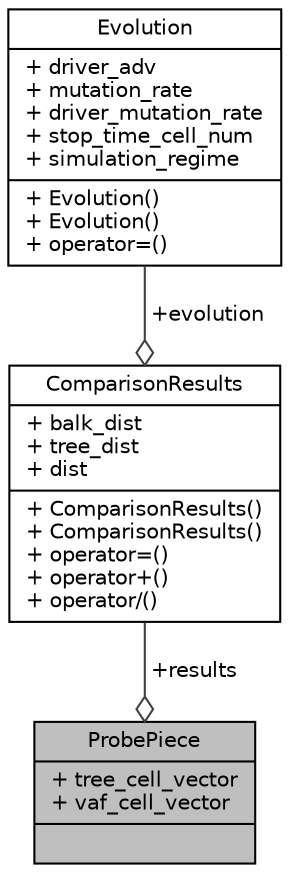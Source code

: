 digraph "ProbePiece"
{
  edge [fontname="Helvetica",fontsize="10",labelfontname="Helvetica",labelfontsize="10"];
  node [fontname="Helvetica",fontsize="10",shape=record];
  Node1 [label="{ProbePiece\n|+ tree_cell_vector\l+ vaf_cell_vector\l|}",height=0.2,width=0.4,color="black", fillcolor="grey75", style="filled", fontcolor="black"];
  Node2 -> Node1 [color="grey25",fontsize="10",style="solid",label=" +results" ,arrowhead="odiamond",fontname="Helvetica"];
  Node2 [label="{ComparisonResults\n|+ balk_dist\l+ tree_dist\l+ dist\l|+ ComparisonResults()\l+ ComparisonResults()\l+ operator=()\l+ operator+()\l+ operator/()\l}",height=0.2,width=0.4,color="black", fillcolor="white", style="filled",URL="$struct_comparison_results.html"];
  Node3 -> Node2 [color="grey25",fontsize="10",style="solid",label=" +evolution" ,arrowhead="odiamond",fontname="Helvetica"];
  Node3 [label="{Evolution\n|+ driver_adv\l+ mutation_rate\l+ driver_mutation_rate\l+ stop_time_cell_num\l+ simulation_regime\l|+ Evolution()\l+ Evolution()\l+ operator=()\l}",height=0.2,width=0.4,color="black", fillcolor="white", style="filled",URL="$struct_evolution.html"];
}
